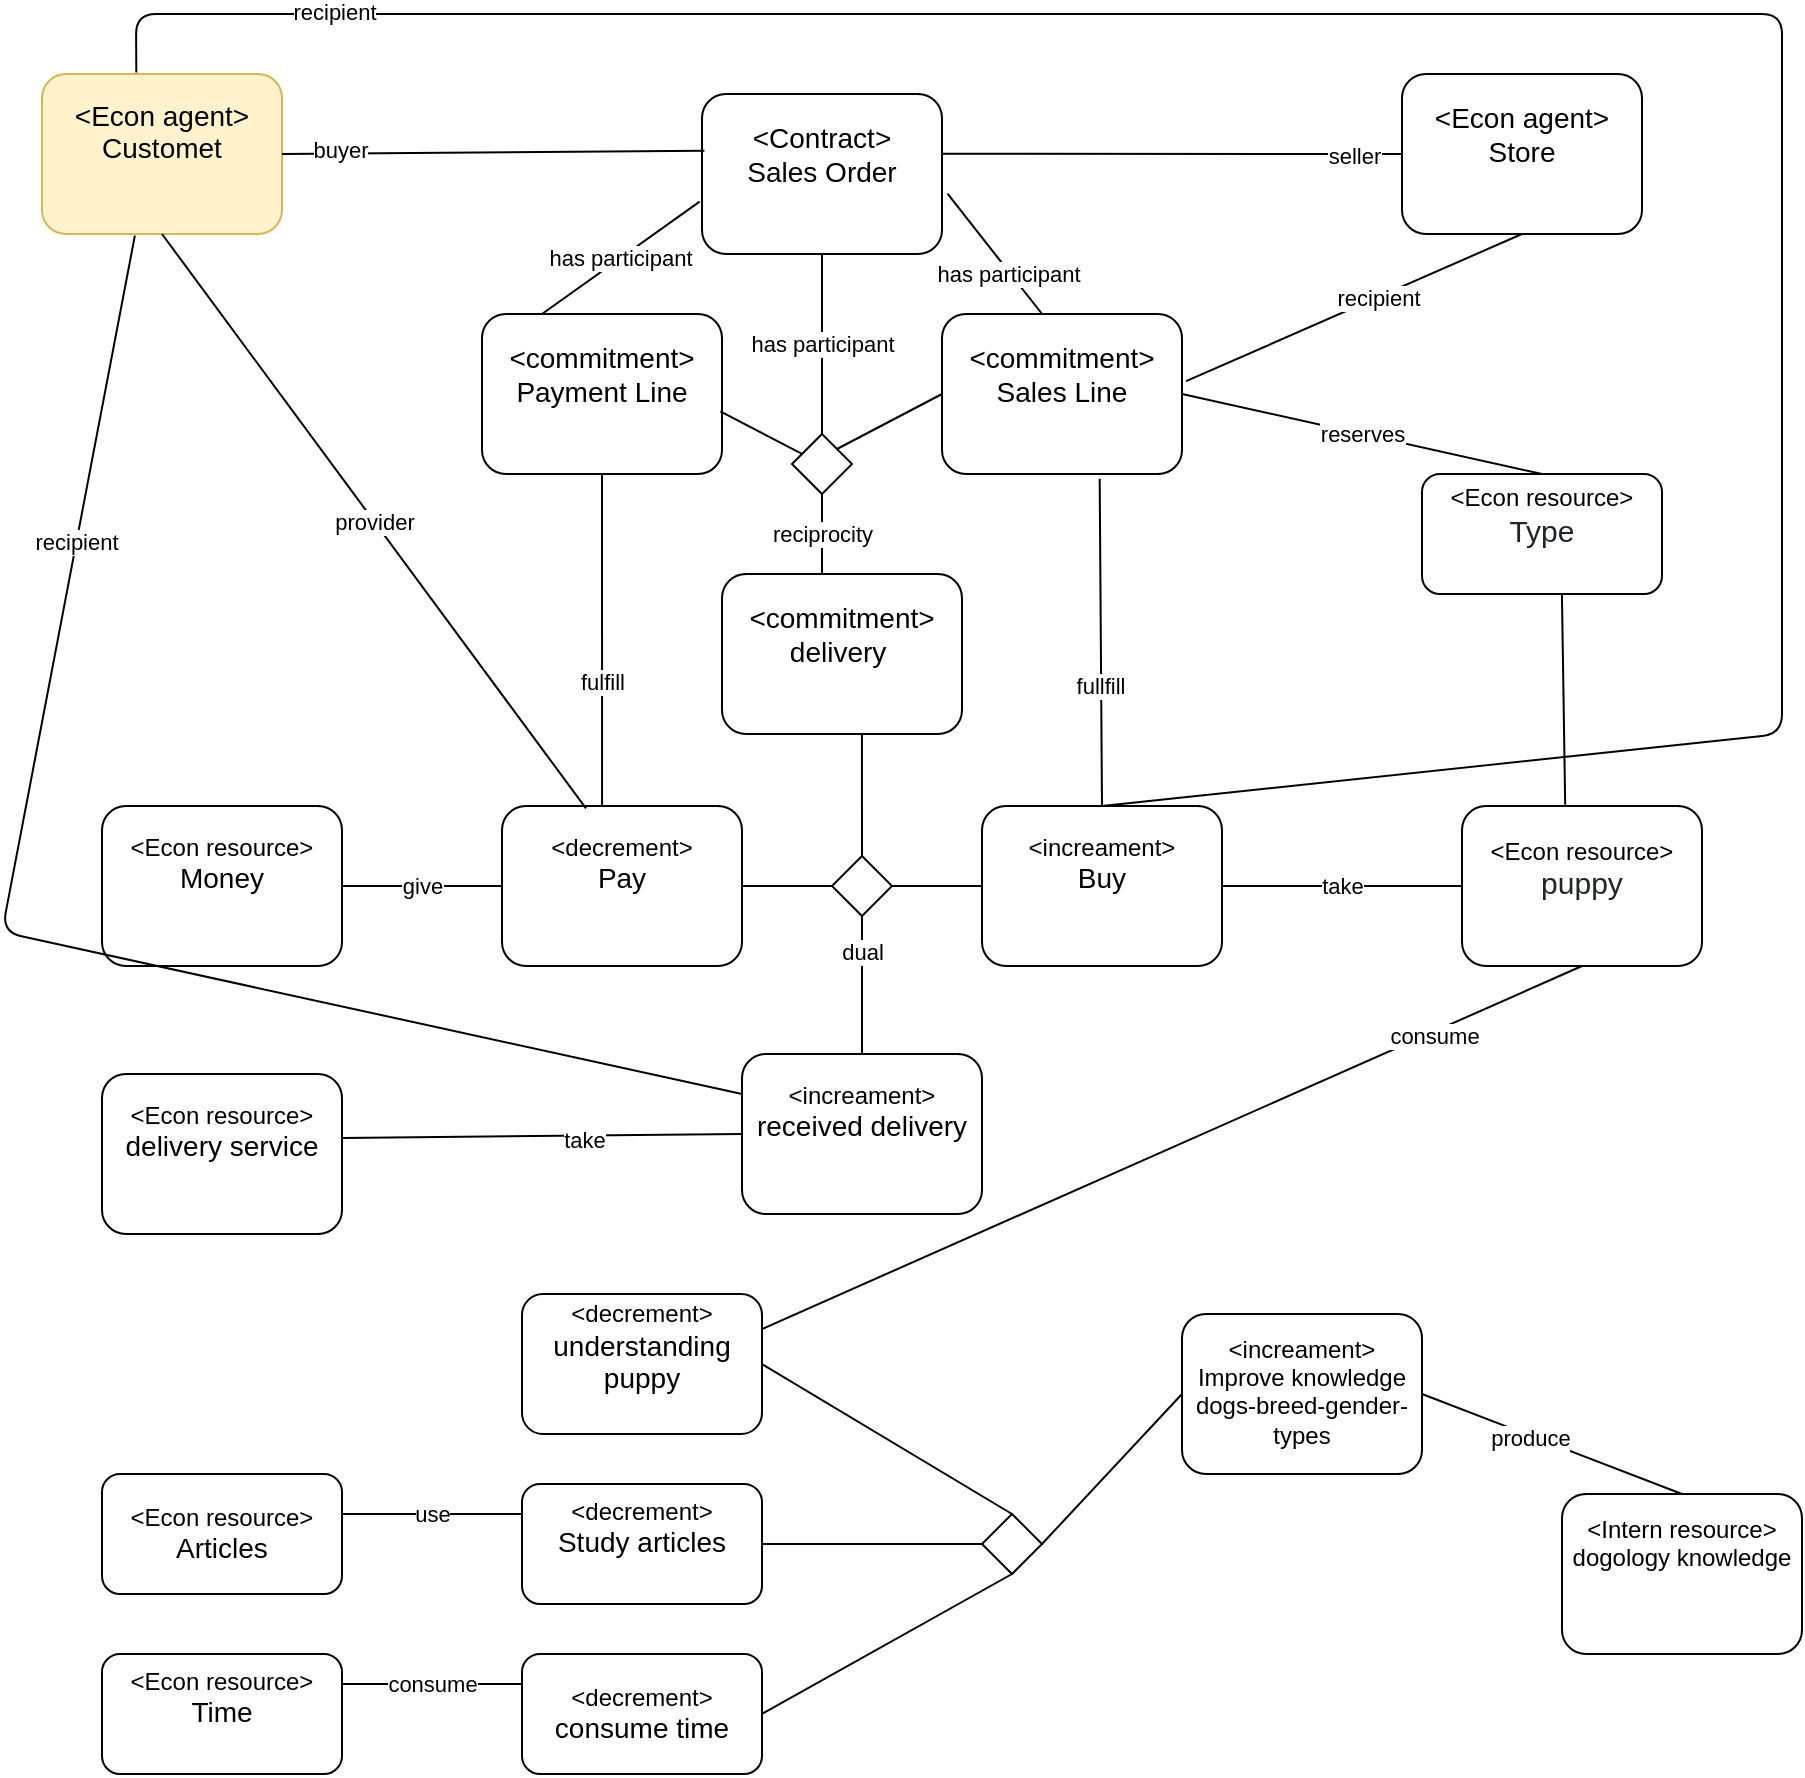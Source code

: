 <mxfile version="15.2.9" type="github">
  <diagram id="34iIuEVGvFFizo35k9v0" name="Page-1">
    <mxGraphModel dx="1038" dy="547" grid="1" gridSize="10" guides="1" tooltips="1" connect="1" arrows="1" fold="1" page="1" pageScale="1" pageWidth="1654" pageHeight="1169" math="0" shadow="0">
      <root>
        <mxCell id="0" />
        <mxCell id="1" parent="0" />
        <mxCell id="X8GdNIFLT9GUJD0U1RHW-47" value="&lt;span id=&quot;docs-internal-guid-dd25f4b5-7fff-749c-166e-d3c0481391ac&quot;&gt;&lt;p dir=&quot;ltr&quot; style=&quot;line-height: 1.2 ; margin-top: 0pt ; margin-bottom: 0pt&quot;&gt;&lt;span style=&quot;font-family: &amp;#34;calibri&amp;#34; , sans-serif ; background-color: transparent ; vertical-align: baseline&quot;&gt;&lt;font style=&quot;font-size: 14px&quot;&gt;&amp;lt;Econ agent&amp;gt;&lt;/font&gt;&lt;/span&gt;&lt;/p&gt;&lt;p dir=&quot;ltr&quot; style=&quot;line-height: 1.2 ; margin-top: 0pt ; margin-bottom: 0pt&quot;&gt;&lt;span style=&quot;font-family: &amp;#34;calibri&amp;#34; , sans-serif ; background-color: transparent ; vertical-align: baseline&quot;&gt;&lt;font style=&quot;font-size: 14px&quot;&gt;Customet&lt;/font&gt;&lt;/span&gt;&lt;/p&gt;&lt;div&gt;&lt;span style=&quot;font-size: 14pt ; font-family: &amp;#34;calibri&amp;#34; , sans-serif ; background-color: transparent ; font-weight: 700 ; vertical-align: baseline&quot;&gt;&lt;br&gt;&lt;/span&gt;&lt;/div&gt;&lt;/span&gt;" style="rounded=1;whiteSpace=wrap;html=1;fillColor=#fff2cc;strokeColor=#d6b656;" vertex="1" parent="1">
          <mxGeometry x="190" y="61" width="120" height="80" as="geometry" />
        </mxCell>
        <mxCell id="X8GdNIFLT9GUJD0U1RHW-48" value="&lt;span id=&quot;docs-internal-guid-93c33525-7fff-1fce-689c-20319601613f&quot;&gt;&lt;p dir=&quot;ltr&quot; style=&quot;line-height: 1.2 ; margin-top: 0pt ; margin-bottom: 0pt&quot;&gt;&lt;span style=&quot;font-family: &amp;#34;calibri&amp;#34; , sans-serif ; background-color: transparent ; vertical-align: baseline&quot;&gt;&lt;font style=&quot;font-size: 12px&quot;&gt;&amp;lt;Econ resource&amp;gt;&lt;/font&gt;&lt;/span&gt;&lt;/p&gt;&lt;p dir=&quot;ltr&quot; style=&quot;line-height: 1.2 ; margin-top: 0pt ; margin-bottom: 0pt&quot;&gt;&lt;span style=&quot;font-family: &amp;#34;calibri&amp;#34; , sans-serif ; background-color: transparent ; vertical-align: baseline&quot;&gt;&lt;font style=&quot;font-size: 14px&quot;&gt;Money&lt;/font&gt;&lt;/span&gt;&lt;/p&gt;&lt;div&gt;&lt;span style=&quot;font-size: 14pt ; font-family: &amp;#34;calibri&amp;#34; , sans-serif ; background-color: transparent ; font-weight: 700 ; vertical-align: baseline&quot;&gt;&lt;br&gt;&lt;/span&gt;&lt;/div&gt;&lt;/span&gt;" style="rounded=1;whiteSpace=wrap;html=1;" vertex="1" parent="1">
          <mxGeometry x="220" y="427" width="120" height="80" as="geometry" />
        </mxCell>
        <mxCell id="X8GdNIFLT9GUJD0U1RHW-49" value="&lt;p dir=&quot;ltr&quot; style=&quot;line-height: 1.2 ; margin-top: 0pt ; margin-bottom: 0pt&quot;&gt;&lt;span style=&quot;font-family: &amp;#34;calibri&amp;#34; , sans-serif ; background-color: transparent ; vertical-align: baseline&quot;&gt;&lt;font style=&quot;font-size: 14px&quot;&gt;&amp;lt;Econ agent&amp;gt;&lt;/font&gt;&lt;/span&gt;&lt;/p&gt;&lt;p dir=&quot;ltr&quot; style=&quot;line-height: 1.2 ; margin-top: 0pt ; margin-bottom: 0pt&quot;&gt;&lt;span style=&quot;font-family: &amp;#34;calibri&amp;#34; , sans-serif ; background-color: transparent ; vertical-align: baseline&quot;&gt;&lt;font style=&quot;font-size: 14px&quot;&gt;Store&lt;/font&gt;&lt;/span&gt;&lt;/p&gt;&lt;div&gt;&lt;span style=&quot;font-family: &amp;#34;calibri&amp;#34; , sans-serif ; background-color: transparent ; vertical-align: baseline&quot;&gt;&lt;font size=&quot;3&quot;&gt;&lt;br&gt;&lt;/font&gt;&lt;/span&gt;&lt;/div&gt;" style="rounded=1;whiteSpace=wrap;html=1;" vertex="1" parent="1">
          <mxGeometry x="870" y="61" width="120" height="80" as="geometry" />
        </mxCell>
        <mxCell id="X8GdNIFLT9GUJD0U1RHW-50" value="&lt;p dir=&quot;ltr&quot; style=&quot;line-height: 1.2 ; margin-top: 0pt ; margin-bottom: 0pt&quot;&gt;&lt;span style=&quot;font-family: &amp;#34;calibri&amp;#34; , sans-serif ; background-color: transparent ; vertical-align: baseline&quot;&gt;&amp;lt;Econ resource&amp;gt;&lt;/span&gt;&lt;/p&gt;&lt;p dir=&quot;ltr&quot; style=&quot;line-height: 1.2 ; margin-top: 0pt ; margin-bottom: 0pt&quot;&gt;&lt;span style=&quot;color: rgb(33 , 37 , 41) ; font-family: , &amp;#34;blinkmacsystemfont&amp;#34; , &amp;#34;segoe ui&amp;#34; , &amp;#34;roboto&amp;#34; , &amp;#34;helvetica neue&amp;#34; , &amp;#34;arial&amp;#34; , &amp;#34;noto sans&amp;#34; , &amp;#34;liberation sans&amp;#34; , sans-serif , &amp;#34;apple color emoji&amp;#34; , &amp;#34;segoe ui emoji&amp;#34; , &amp;#34;segoe ui symbol&amp;#34; , &amp;#34;noto color emoji&amp;#34; ; font-size: 15px ; text-align: left ; background-color: rgb(255 , 255 , 255)&quot;&gt;puppy&lt;/span&gt;&lt;br&gt;&lt;/p&gt;&lt;div&gt;&lt;span style=&quot;font-family: &amp;#34;calibri&amp;#34; , sans-serif ; background-color: transparent ; vertical-align: baseline&quot;&gt;&lt;font style=&quot;font-size: 14px&quot;&gt;&lt;br&gt;&lt;/font&gt;&lt;/span&gt;&lt;/div&gt;" style="rounded=1;whiteSpace=wrap;html=1;" vertex="1" parent="1">
          <mxGeometry x="900" y="427" width="120" height="80" as="geometry" />
        </mxCell>
        <mxCell id="X8GdNIFLT9GUJD0U1RHW-51" value="&lt;span id=&quot;docs-internal-guid-93c33525-7fff-1fce-689c-20319601613f&quot;&gt;&lt;p dir=&quot;ltr&quot; style=&quot;line-height: 1.2 ; margin-top: 0pt ; margin-bottom: 0pt&quot;&gt;&lt;span style=&quot;font-family: &amp;#34;calibri&amp;#34; , sans-serif ; background-color: transparent ; vertical-align: baseline&quot;&gt;&lt;font style=&quot;font-size: 12px&quot;&gt;&amp;lt;increament&amp;gt;&lt;/font&gt;&lt;/span&gt;&lt;/p&gt;&lt;p dir=&quot;ltr&quot; style=&quot;line-height: 1.2 ; margin-top: 0pt ; margin-bottom: 0pt&quot;&gt;&lt;span style=&quot;font-family: &amp;#34;calibri&amp;#34; , sans-serif ; background-color: transparent ; vertical-align: baseline&quot;&gt;&lt;font style=&quot;font-size: 14px&quot;&gt;Buy&lt;/font&gt;&lt;/span&gt;&lt;/p&gt;&lt;div&gt;&lt;span style=&quot;font-size: 14pt ; font-family: &amp;#34;calibri&amp;#34; , sans-serif ; background-color: transparent ; font-weight: 700 ; vertical-align: baseline&quot;&gt;&lt;br&gt;&lt;/span&gt;&lt;/div&gt;&lt;/span&gt;" style="rounded=1;whiteSpace=wrap;html=1;" vertex="1" parent="1">
          <mxGeometry x="660" y="427" width="120" height="80" as="geometry" />
        </mxCell>
        <mxCell id="X8GdNIFLT9GUJD0U1RHW-52" value="&lt;span id=&quot;docs-internal-guid-93c33525-7fff-1fce-689c-20319601613f&quot;&gt;&lt;p dir=&quot;ltr&quot; style=&quot;line-height: 1.2 ; margin-top: 0pt ; margin-bottom: 0pt&quot;&gt;&lt;span style=&quot;font-family: &amp;#34;calibri&amp;#34; , sans-serif ; background-color: transparent ; vertical-align: baseline&quot;&gt;&lt;font style=&quot;font-size: 12px&quot;&gt;&amp;lt;&lt;/font&gt;&lt;/span&gt;&lt;span&gt;&lt;font face=&quot;calibri, sans-serif&quot;&gt;decrement&amp;gt;&lt;/font&gt;&lt;/span&gt;&lt;/p&gt;&lt;p dir=&quot;ltr&quot; style=&quot;line-height: 1.2 ; margin-top: 0pt ; margin-bottom: 0pt&quot;&gt;&lt;span style=&quot;font-family: &amp;#34;calibri&amp;#34; , sans-serif ; background-color: transparent ; vertical-align: baseline&quot;&gt;&lt;font style=&quot;font-size: 14px&quot;&gt;Pay&lt;/font&gt;&lt;/span&gt;&lt;/p&gt;&lt;div&gt;&lt;span style=&quot;font-size: 14pt ; font-family: &amp;#34;calibri&amp;#34; , sans-serif ; background-color: transparent ; font-weight: 700 ; vertical-align: baseline&quot;&gt;&lt;br&gt;&lt;/span&gt;&lt;/div&gt;&lt;/span&gt;" style="rounded=1;whiteSpace=wrap;html=1;" vertex="1" parent="1">
          <mxGeometry x="420" y="427" width="120" height="80" as="geometry" />
        </mxCell>
        <mxCell id="X8GdNIFLT9GUJD0U1RHW-61" value="take" style="endArrow=none;html=1;entryX=0;entryY=0.5;entryDx=0;entryDy=0;exitX=1;exitY=0.5;exitDx=0;exitDy=0;" edge="1" source="X8GdNIFLT9GUJD0U1RHW-51" target="X8GdNIFLT9GUJD0U1RHW-50" parent="1">
          <mxGeometry width="50" height="50" relative="1" as="geometry">
            <mxPoint x="730" y="607" as="sourcePoint" />
            <mxPoint x="780" y="557" as="targetPoint" />
          </mxGeometry>
        </mxCell>
        <mxCell id="X8GdNIFLT9GUJD0U1RHW-62" value="give" style="endArrow=none;html=1;entryX=0;entryY=0.5;entryDx=0;entryDy=0;exitX=1;exitY=0.5;exitDx=0;exitDy=0;" edge="1" source="X8GdNIFLT9GUJD0U1RHW-48" target="X8GdNIFLT9GUJD0U1RHW-52" parent="1">
          <mxGeometry width="50" height="50" relative="1" as="geometry">
            <mxPoint x="370" y="507" as="sourcePoint" />
            <mxPoint x="420" y="457" as="targetPoint" />
          </mxGeometry>
        </mxCell>
        <mxCell id="X8GdNIFLT9GUJD0U1RHW-63" value="&lt;p dir=&quot;ltr&quot; style=&quot;line-height: 1.2 ; margin-top: 0pt ; margin-bottom: 0pt&quot;&gt;&lt;span style=&quot;font-family: &amp;#34;calibri&amp;#34; , sans-serif ; background-color: transparent ; vertical-align: baseline&quot;&gt;&lt;font style=&quot;font-size: 14px&quot;&gt;&amp;lt;Contract&amp;gt;&lt;/font&gt;&lt;/span&gt;&lt;/p&gt;&lt;p dir=&quot;ltr&quot; style=&quot;line-height: 1.2 ; margin-top: 0pt ; margin-bottom: 0pt&quot;&gt;&lt;span style=&quot;font-family: &amp;#34;calibri&amp;#34; , sans-serif ; background-color: transparent ; vertical-align: baseline&quot;&gt;&lt;font style=&quot;font-size: 14px&quot;&gt;Sales Order&lt;/font&gt;&lt;/span&gt;&lt;/p&gt;&lt;div&gt;&lt;span style=&quot;font-family: &amp;#34;calibri&amp;#34; , sans-serif ; background-color: transparent ; vertical-align: baseline&quot;&gt;&lt;font size=&quot;3&quot;&gt;&lt;br&gt;&lt;/font&gt;&lt;/span&gt;&lt;/div&gt;" style="rounded=1;whiteSpace=wrap;html=1;" vertex="1" parent="1">
          <mxGeometry x="520" y="71" width="120" height="80" as="geometry" />
        </mxCell>
        <mxCell id="X8GdNIFLT9GUJD0U1RHW-64" value="" style="endArrow=none;html=1;entryX=0.01;entryY=0.355;entryDx=0;entryDy=0;entryPerimeter=0;exitX=1;exitY=0.5;exitDx=0;exitDy=0;" edge="1" parent="1" source="X8GdNIFLT9GUJD0U1RHW-47" target="X8GdNIFLT9GUJD0U1RHW-63">
          <mxGeometry width="50" height="50" relative="1" as="geometry">
            <mxPoint x="320" y="99" as="sourcePoint" />
            <mxPoint x="500" y="98" as="targetPoint" />
          </mxGeometry>
        </mxCell>
        <mxCell id="X8GdNIFLT9GUJD0U1RHW-66" value="buyer" style="edgeLabel;html=1;align=center;verticalAlign=middle;resizable=0;points=[];" vertex="1" connectable="0" parent="X8GdNIFLT9GUJD0U1RHW-64">
          <mxGeometry x="-0.73" y="2" relative="1" as="geometry">
            <mxPoint as="offset" />
          </mxGeometry>
        </mxCell>
        <mxCell id="X8GdNIFLT9GUJD0U1RHW-65" value="" style="endArrow=none;html=1;exitX=0.997;exitY=0.373;exitDx=0;exitDy=0;exitPerimeter=0;entryX=0;entryY=0.5;entryDx=0;entryDy=0;" edge="1" parent="1" source="X8GdNIFLT9GUJD0U1RHW-63" target="X8GdNIFLT9GUJD0U1RHW-49">
          <mxGeometry width="50" height="50" relative="1" as="geometry">
            <mxPoint x="690" y="141" as="sourcePoint" />
            <mxPoint x="860" y="101" as="targetPoint" />
          </mxGeometry>
        </mxCell>
        <mxCell id="X8GdNIFLT9GUJD0U1RHW-67" value="seller" style="edgeLabel;html=1;align=center;verticalAlign=middle;resizable=0;points=[];" vertex="1" connectable="0" parent="X8GdNIFLT9GUJD0U1RHW-65">
          <mxGeometry x="0.792" y="-1" relative="1" as="geometry">
            <mxPoint as="offset" />
          </mxGeometry>
        </mxCell>
        <mxCell id="X8GdNIFLT9GUJD0U1RHW-68" value="&lt;p dir=&quot;ltr&quot; style=&quot;line-height: 1.2 ; margin-top: 0pt ; margin-bottom: 0pt&quot;&gt;&lt;span style=&quot;font-family: &amp;#34;calibri&amp;#34; , sans-serif ; background-color: transparent ; vertical-align: baseline&quot;&gt;&lt;font style=&quot;font-size: 14px&quot;&gt;&amp;lt;commitment&amp;gt;&lt;/font&gt;&lt;/span&gt;&lt;/p&gt;&lt;p dir=&quot;ltr&quot; style=&quot;line-height: 1.2 ; margin-top: 0pt ; margin-bottom: 0pt&quot;&gt;&lt;span style=&quot;font-family: &amp;#34;calibri&amp;#34; , sans-serif ; background-color: transparent ; vertical-align: baseline&quot;&gt;&lt;font style=&quot;font-size: 14px&quot;&gt;Sales Line&lt;/font&gt;&lt;/span&gt;&lt;/p&gt;&lt;div&gt;&lt;span style=&quot;font-family: &amp;#34;calibri&amp;#34; , sans-serif ; background-color: transparent ; vertical-align: baseline&quot;&gt;&lt;font size=&quot;3&quot;&gt;&lt;br&gt;&lt;/font&gt;&lt;/span&gt;&lt;/div&gt;" style="rounded=1;whiteSpace=wrap;html=1;" vertex="1" parent="1">
          <mxGeometry x="640" y="181" width="120" height="80" as="geometry" />
        </mxCell>
        <mxCell id="X8GdNIFLT9GUJD0U1RHW-69" value="&lt;p dir=&quot;ltr&quot; style=&quot;line-height: 1.2 ; margin-top: 0pt ; margin-bottom: 0pt&quot;&gt;&lt;span style=&quot;font-family: &amp;#34;calibri&amp;#34; , sans-serif ; background-color: transparent ; vertical-align: baseline&quot;&gt;&lt;font style=&quot;font-size: 14px&quot;&gt;&amp;lt;commitment&amp;gt;&lt;/font&gt;&lt;/span&gt;&lt;/p&gt;&lt;p dir=&quot;ltr&quot; style=&quot;line-height: 1.2 ; margin-top: 0pt ; margin-bottom: 0pt&quot;&gt;&lt;span style=&quot;font-family: &amp;#34;calibri&amp;#34; , sans-serif ; background-color: transparent ; vertical-align: baseline&quot;&gt;&lt;font style=&quot;font-size: 14px&quot;&gt;Payment Line&lt;/font&gt;&lt;/span&gt;&lt;/p&gt;&lt;div&gt;&lt;span style=&quot;font-family: &amp;#34;calibri&amp;#34; , sans-serif ; background-color: transparent ; vertical-align: baseline&quot;&gt;&lt;font size=&quot;3&quot;&gt;&lt;br&gt;&lt;/font&gt;&lt;/span&gt;&lt;/div&gt;" style="rounded=1;whiteSpace=wrap;html=1;" vertex="1" parent="1">
          <mxGeometry x="410" y="181" width="120" height="80" as="geometry" />
        </mxCell>
        <mxCell id="X8GdNIFLT9GUJD0U1RHW-70" value="has participant" style="endArrow=none;html=1;entryX=-0.01;entryY=0.673;entryDx=0;entryDy=0;entryPerimeter=0;exitX=0.25;exitY=0;exitDx=0;exitDy=0;" edge="1" parent="1" source="X8GdNIFLT9GUJD0U1RHW-69" target="X8GdNIFLT9GUJD0U1RHW-63">
          <mxGeometry width="50" height="50" relative="1" as="geometry">
            <mxPoint x="510" y="171" as="sourcePoint" />
            <mxPoint x="560" y="121" as="targetPoint" />
          </mxGeometry>
        </mxCell>
        <mxCell id="X8GdNIFLT9GUJD0U1RHW-71" value="has participant" style="endArrow=none;html=1;entryX=1.023;entryY=0.623;entryDx=0;entryDy=0;entryPerimeter=0;exitX=0.417;exitY=0;exitDx=0;exitDy=0;exitPerimeter=0;" edge="1" parent="1" source="X8GdNIFLT9GUJD0U1RHW-68" target="X8GdNIFLT9GUJD0U1RHW-63">
          <mxGeometry x="-0.319" y="1" width="50" height="50" relative="1" as="geometry">
            <mxPoint x="700" y="181" as="sourcePoint" />
            <mxPoint x="750" y="131" as="targetPoint" />
            <mxPoint as="offset" />
          </mxGeometry>
        </mxCell>
        <mxCell id="X8GdNIFLT9GUJD0U1RHW-73" value="" style="rhombus;whiteSpace=wrap;html=1;" vertex="1" parent="1">
          <mxGeometry x="565" y="241" width="30" height="30" as="geometry" />
        </mxCell>
        <mxCell id="X8GdNIFLT9GUJD0U1RHW-74" value="" style="endArrow=none;html=1;entryX=0.993;entryY=0.608;entryDx=0;entryDy=0;entryPerimeter=0;exitX=0.167;exitY=0.333;exitDx=0;exitDy=0;exitPerimeter=0;" edge="1" parent="1" source="X8GdNIFLT9GUJD0U1RHW-73" target="X8GdNIFLT9GUJD0U1RHW-69">
          <mxGeometry width="50" height="50" relative="1" as="geometry">
            <mxPoint x="560" y="251" as="sourcePoint" />
            <mxPoint x="570" y="231" as="targetPoint" />
          </mxGeometry>
        </mxCell>
        <mxCell id="X8GdNIFLT9GUJD0U1RHW-75" value="" style="endArrow=none;html=1;entryX=0;entryY=0.5;entryDx=0;entryDy=0;exitX=1;exitY=0;exitDx=0;exitDy=0;" edge="1" parent="1" source="X8GdNIFLT9GUJD0U1RHW-73" target="X8GdNIFLT9GUJD0U1RHW-68">
          <mxGeometry width="50" height="50" relative="1" as="geometry">
            <mxPoint x="610" y="261" as="sourcePoint" />
            <mxPoint x="660" y="211" as="targetPoint" />
          </mxGeometry>
        </mxCell>
        <mxCell id="X8GdNIFLT9GUJD0U1RHW-76" value="reciprocity" style="endArrow=none;html=1;entryX=0.5;entryY=1;entryDx=0;entryDy=0;" edge="1" parent="1" target="X8GdNIFLT9GUJD0U1RHW-73">
          <mxGeometry width="50" height="50" relative="1" as="geometry">
            <mxPoint x="580" y="311" as="sourcePoint" />
            <mxPoint x="610" y="291" as="targetPoint" />
          </mxGeometry>
        </mxCell>
        <mxCell id="X8GdNIFLT9GUJD0U1RHW-77" value="&lt;p dir=&quot;ltr&quot; style=&quot;line-height: 1.2 ; margin-top: 0pt ; margin-bottom: 0pt&quot;&gt;&lt;span style=&quot;font-family: &amp;#34;calibri&amp;#34; , sans-serif ; background-color: transparent ; vertical-align: baseline&quot;&gt;&lt;font style=&quot;font-size: 14px&quot;&gt;&amp;lt;commitment&amp;gt;&lt;/font&gt;&lt;/span&gt;&lt;/p&gt;&lt;p dir=&quot;ltr&quot; style=&quot;line-height: 1.2 ; margin-top: 0pt ; margin-bottom: 0pt&quot;&gt;&lt;span style=&quot;font-family: &amp;#34;calibri&amp;#34; , sans-serif ; background-color: transparent ; vertical-align: baseline&quot;&gt;&lt;font style=&quot;font-size: 14px&quot;&gt;delivery&amp;nbsp;&lt;/font&gt;&lt;/span&gt;&lt;/p&gt;&lt;div&gt;&lt;span style=&quot;font-family: &amp;#34;calibri&amp;#34; , sans-serif ; background-color: transparent ; vertical-align: baseline&quot;&gt;&lt;font size=&quot;3&quot;&gt;&lt;br&gt;&lt;/font&gt;&lt;/span&gt;&lt;/div&gt;" style="rounded=1;whiteSpace=wrap;html=1;" vertex="1" parent="1">
          <mxGeometry x="530" y="311" width="120" height="80" as="geometry" />
        </mxCell>
        <mxCell id="X8GdNIFLT9GUJD0U1RHW-78" value="" style="endArrow=none;html=1;entryX=0.5;entryY=1;entryDx=0;entryDy=0;exitX=0.417;exitY=0.002;exitDx=0;exitDy=0;exitPerimeter=0;" edge="1" parent="1" source="X8GdNIFLT9GUJD0U1RHW-52" target="X8GdNIFLT9GUJD0U1RHW-69">
          <mxGeometry width="50" height="50" relative="1" as="geometry">
            <mxPoint x="440" y="381" as="sourcePoint" />
            <mxPoint x="490" y="331" as="targetPoint" />
          </mxGeometry>
        </mxCell>
        <mxCell id="X8GdNIFLT9GUJD0U1RHW-79" value="fulfill" style="edgeLabel;html=1;align=center;verticalAlign=middle;resizable=0;points=[];" vertex="1" connectable="0" parent="X8GdNIFLT9GUJD0U1RHW-78">
          <mxGeometry x="-0.247" relative="1" as="geometry">
            <mxPoint as="offset" />
          </mxGeometry>
        </mxCell>
        <mxCell id="X8GdNIFLT9GUJD0U1RHW-80" value="" style="endArrow=none;html=1;exitX=0.5;exitY=0;exitDx=0;exitDy=0;entryX=0.657;entryY=1.03;entryDx=0;entryDy=0;entryPerimeter=0;" edge="1" parent="1" source="X8GdNIFLT9GUJD0U1RHW-51" target="X8GdNIFLT9GUJD0U1RHW-68">
          <mxGeometry width="50" height="50" relative="1" as="geometry">
            <mxPoint x="717" y="421" as="sourcePoint" />
            <mxPoint x="717" y="271" as="targetPoint" />
          </mxGeometry>
        </mxCell>
        <mxCell id="X8GdNIFLT9GUJD0U1RHW-81" value="fullfill" style="edgeLabel;html=1;align=center;verticalAlign=middle;resizable=0;points=[];" vertex="1" connectable="0" parent="X8GdNIFLT9GUJD0U1RHW-80">
          <mxGeometry x="-0.26" y="1" relative="1" as="geometry">
            <mxPoint as="offset" />
          </mxGeometry>
        </mxCell>
        <mxCell id="X8GdNIFLT9GUJD0U1RHW-82" value="reserves" style="endArrow=none;html=1;entryX=1;entryY=0.5;entryDx=0;entryDy=0;exitX=0.5;exitY=0;exitDx=0;exitDy=0;" edge="1" parent="1" source="X8GdNIFLT9GUJD0U1RHW-83" target="X8GdNIFLT9GUJD0U1RHW-68">
          <mxGeometry width="50" height="50" relative="1" as="geometry">
            <mxPoint x="880" y="291" as="sourcePoint" />
            <mxPoint x="810" y="231" as="targetPoint" />
          </mxGeometry>
        </mxCell>
        <mxCell id="X8GdNIFLT9GUJD0U1RHW-83" value="&lt;p dir=&quot;ltr&quot; style=&quot;line-height: 1.2 ; margin-top: 0pt ; margin-bottom: 0pt&quot;&gt;&lt;span style=&quot;font-family: &amp;#34;calibri&amp;#34; , sans-serif ; background-color: transparent ; vertical-align: baseline&quot;&gt;&amp;lt;Econ resource&amp;gt;&lt;/span&gt;&lt;/p&gt;&lt;p dir=&quot;ltr&quot; style=&quot;line-height: 1.2 ; margin-top: 0pt ; margin-bottom: 0pt&quot;&gt;&lt;span style=&quot;color: rgb(33 , 37 , 41) ; font-size: 15px ; text-align: left ; background-color: rgb(255 , 255 , 255)&quot;&gt;Type&lt;/span&gt;&lt;br&gt;&lt;/p&gt;&lt;div&gt;&lt;span style=&quot;color: rgb(33 , 37 , 41) ; font-size: 15px ; text-align: left ; background-color: rgb(255 , 255 , 255)&quot;&gt;&lt;br&gt;&lt;/span&gt;&lt;/div&gt;" style="rounded=1;whiteSpace=wrap;html=1;" vertex="1" parent="1">
          <mxGeometry x="880" y="261" width="120" height="60" as="geometry" />
        </mxCell>
        <mxCell id="X8GdNIFLT9GUJD0U1RHW-84" value="" style="endArrow=none;html=1;entryX=0.583;entryY=1;entryDx=0;entryDy=0;entryPerimeter=0;exitX=0.43;exitY=-0.008;exitDx=0;exitDy=0;exitPerimeter=0;" edge="1" parent="1" source="X8GdNIFLT9GUJD0U1RHW-50" target="X8GdNIFLT9GUJD0U1RHW-83">
          <mxGeometry width="50" height="50" relative="1" as="geometry">
            <mxPoint x="950" y="411" as="sourcePoint" />
            <mxPoint x="1000" y="361" as="targetPoint" />
          </mxGeometry>
        </mxCell>
        <mxCell id="X8GdNIFLT9GUJD0U1RHW-86" value="has participant" style="endArrow=none;html=1;exitX=0.5;exitY=0;exitDx=0;exitDy=0;entryX=0.5;entryY=1;entryDx=0;entryDy=0;" edge="1" parent="1" source="X8GdNIFLT9GUJD0U1RHW-73" target="X8GdNIFLT9GUJD0U1RHW-63">
          <mxGeometry width="50" height="50" relative="1" as="geometry">
            <mxPoint x="560" y="221" as="sourcePoint" />
            <mxPoint x="580" y="161" as="targetPoint" />
          </mxGeometry>
        </mxCell>
        <mxCell id="X8GdNIFLT9GUJD0U1RHW-87" value="&lt;span id=&quot;docs-internal-guid-93c33525-7fff-1fce-689c-20319601613f&quot;&gt;&lt;p dir=&quot;ltr&quot; style=&quot;line-height: 1.2 ; margin-top: 0pt ; margin-bottom: 0pt&quot;&gt;&lt;span style=&quot;font-family: &amp;#34;calibri&amp;#34; , sans-serif ; background-color: transparent ; vertical-align: baseline&quot;&gt;&lt;font style=&quot;font-size: 12px&quot;&gt;&amp;lt;increament&amp;gt;&lt;/font&gt;&lt;/span&gt;&lt;/p&gt;&lt;p dir=&quot;ltr&quot; style=&quot;line-height: 1.2 ; margin-top: 0pt ; margin-bottom: 0pt&quot;&gt;&lt;span style=&quot;font-family: &amp;#34;calibri&amp;#34; , sans-serif ; background-color: transparent ; vertical-align: baseline&quot;&gt;&lt;font style=&quot;font-size: 14px&quot;&gt;received delivery&lt;/font&gt;&lt;/span&gt;&lt;/p&gt;&lt;div&gt;&lt;span style=&quot;font-size: 14pt ; font-family: &amp;#34;calibri&amp;#34; , sans-serif ; background-color: transparent ; font-weight: 700 ; vertical-align: baseline&quot;&gt;&lt;br&gt;&lt;/span&gt;&lt;/div&gt;&lt;/span&gt;" style="rounded=1;whiteSpace=wrap;html=1;" vertex="1" parent="1">
          <mxGeometry x="540" y="551" width="120" height="80" as="geometry" />
        </mxCell>
        <mxCell id="X8GdNIFLT9GUJD0U1RHW-88" value="" style="rhombus;whiteSpace=wrap;html=1;" vertex="1" parent="1">
          <mxGeometry x="585" y="452" width="30" height="30" as="geometry" />
        </mxCell>
        <mxCell id="X8GdNIFLT9GUJD0U1RHW-89" value="" style="endArrow=none;html=1;entryX=0.583;entryY=1;entryDx=0;entryDy=0;entryPerimeter=0;exitX=0.5;exitY=0;exitDx=0;exitDy=0;" edge="1" parent="1" source="X8GdNIFLT9GUJD0U1RHW-88" target="X8GdNIFLT9GUJD0U1RHW-77">
          <mxGeometry width="50" height="50" relative="1" as="geometry">
            <mxPoint x="600" y="441" as="sourcePoint" />
            <mxPoint x="600" y="401" as="targetPoint" />
          </mxGeometry>
        </mxCell>
        <mxCell id="X8GdNIFLT9GUJD0U1RHW-90" value="" style="endArrow=none;html=1;entryX=0;entryY=0.5;entryDx=0;entryDy=0;exitX=1;exitY=0.5;exitDx=0;exitDy=0;" edge="1" parent="1" source="X8GdNIFLT9GUJD0U1RHW-52" target="X8GdNIFLT9GUJD0U1RHW-88">
          <mxGeometry width="50" height="50" relative="1" as="geometry">
            <mxPoint x="550" y="511" as="sourcePoint" />
            <mxPoint x="600" y="461" as="targetPoint" />
          </mxGeometry>
        </mxCell>
        <mxCell id="X8GdNIFLT9GUJD0U1RHW-91" value="" style="endArrow=none;html=1;exitX=1;exitY=0.5;exitDx=0;exitDy=0;entryX=0;entryY=0.5;entryDx=0;entryDy=0;" edge="1" parent="1" source="X8GdNIFLT9GUJD0U1RHW-88" target="X8GdNIFLT9GUJD0U1RHW-51">
          <mxGeometry width="50" height="50" relative="1" as="geometry">
            <mxPoint x="610" y="501" as="sourcePoint" />
            <mxPoint x="650" y="467" as="targetPoint" />
          </mxGeometry>
        </mxCell>
        <mxCell id="X8GdNIFLT9GUJD0U1RHW-93" value="" style="endArrow=none;html=1;entryX=0.5;entryY=1;entryDx=0;entryDy=0;exitX=0.5;exitY=0;exitDx=0;exitDy=0;" edge="1" parent="1" source="X8GdNIFLT9GUJD0U1RHW-87" target="X8GdNIFLT9GUJD0U1RHW-88">
          <mxGeometry width="50" height="50" relative="1" as="geometry">
            <mxPoint x="570" y="571" as="sourcePoint" />
            <mxPoint x="620" y="521" as="targetPoint" />
          </mxGeometry>
        </mxCell>
        <mxCell id="X8GdNIFLT9GUJD0U1RHW-94" value="dual" style="edgeLabel;html=1;align=center;verticalAlign=middle;resizable=0;points=[];" vertex="1" connectable="0" parent="X8GdNIFLT9GUJD0U1RHW-93">
          <mxGeometry x="0.478" relative="1" as="geometry">
            <mxPoint as="offset" />
          </mxGeometry>
        </mxCell>
        <mxCell id="X8GdNIFLT9GUJD0U1RHW-95" value="&lt;span id=&quot;docs-internal-guid-93c33525-7fff-1fce-689c-20319601613f&quot;&gt;&lt;p dir=&quot;ltr&quot; style=&quot;line-height: 1.2 ; margin-top: 0pt ; margin-bottom: 0pt&quot;&gt;&lt;span style=&quot;font-family: &amp;#34;calibri&amp;#34; , sans-serif ; background-color: transparent ; vertical-align: baseline&quot;&gt;&lt;font style=&quot;font-size: 12px&quot;&gt;&amp;lt;Econ resource&amp;gt;&lt;/font&gt;&lt;/span&gt;&lt;/p&gt;&lt;p dir=&quot;ltr&quot; style=&quot;line-height: 1.2 ; margin-top: 0pt ; margin-bottom: 0pt&quot;&gt;&lt;span style=&quot;font-family: &amp;#34;calibri&amp;#34; , sans-serif ; background-color: transparent ; vertical-align: baseline&quot;&gt;&lt;font style=&quot;font-size: 14px&quot;&gt;delivery service&lt;/font&gt;&lt;/span&gt;&lt;/p&gt;&lt;div&gt;&lt;span style=&quot;font-size: 14pt ; font-family: &amp;#34;calibri&amp;#34; , sans-serif ; background-color: transparent ; font-weight: 700 ; vertical-align: baseline&quot;&gt;&lt;br&gt;&lt;/span&gt;&lt;/div&gt;&lt;/span&gt;" style="rounded=1;whiteSpace=wrap;html=1;" vertex="1" parent="1">
          <mxGeometry x="220" y="561" width="120" height="80" as="geometry" />
        </mxCell>
        <mxCell id="X8GdNIFLT9GUJD0U1RHW-96" value="" style="endArrow=none;html=1;entryX=0;entryY=0.5;entryDx=0;entryDy=0;exitX=1.003;exitY=0.4;exitDx=0;exitDy=0;exitPerimeter=0;" edge="1" parent="1" source="X8GdNIFLT9GUJD0U1RHW-95" target="X8GdNIFLT9GUJD0U1RHW-87">
          <mxGeometry width="50" height="50" relative="1" as="geometry">
            <mxPoint x="350" y="591" as="sourcePoint" />
            <mxPoint x="410" y="601" as="targetPoint" />
          </mxGeometry>
        </mxCell>
        <mxCell id="X8GdNIFLT9GUJD0U1RHW-97" value="take" style="edgeLabel;html=1;align=center;verticalAlign=middle;resizable=0;points=[];" vertex="1" connectable="0" parent="X8GdNIFLT9GUJD0U1RHW-96">
          <mxGeometry x="0.206" y="-2" relative="1" as="geometry">
            <mxPoint as="offset" />
          </mxGeometry>
        </mxCell>
        <mxCell id="X8GdNIFLT9GUJD0U1RHW-98" value="&lt;p dir=&quot;ltr&quot; style=&quot;line-height: 1.2 ; margin-top: 0pt ; margin-bottom: 0pt&quot;&gt;&lt;span style=&quot;font-family: &amp;#34;calibri&amp;#34; , sans-serif ; background-color: transparent ; vertical-align: baseline&quot;&gt;&amp;lt;Intern resource&amp;gt;&lt;/span&gt;&lt;/p&gt;&lt;p dir=&quot;ltr&quot; style=&quot;line-height: 1.2 ; margin-top: 0pt ; margin-bottom: 0pt&quot;&gt;&lt;span style=&quot;font-family: &amp;#34;calibri&amp;#34; , sans-serif ; background-color: transparent ; vertical-align: baseline&quot;&gt;dogology knowledge&lt;/span&gt;&lt;/p&gt;&lt;div style=&quot;text-align: left&quot;&gt;&lt;br&gt;&lt;/div&gt;&lt;div&gt;&lt;span style=&quot;font-family: &amp;#34;calibri&amp;#34; , sans-serif ; background-color: transparent ; vertical-align: baseline&quot;&gt;&lt;font style=&quot;font-size: 14px&quot;&gt;&lt;br&gt;&lt;/font&gt;&lt;/span&gt;&lt;/div&gt;" style="rounded=1;whiteSpace=wrap;html=1;" vertex="1" parent="1">
          <mxGeometry x="950" y="771" width="120" height="80" as="geometry" />
        </mxCell>
        <mxCell id="X8GdNIFLT9GUJD0U1RHW-99" value="&lt;p dir=&quot;ltr&quot; style=&quot;line-height: 1.2 ; margin-top: 0pt ; margin-bottom: 0pt&quot;&gt;&lt;br&gt;&lt;/p&gt;&lt;span style=&quot;font-family: &amp;#34;calibri&amp;#34; , sans-serif&quot;&gt;&amp;lt;increament&amp;gt;&lt;br&gt;&lt;/span&gt;&lt;p dir=&quot;ltr&quot; style=&quot;line-height: 1.2 ; margin-top: 0pt ; margin-bottom: 0pt&quot;&gt;Improve knowledge dogs-breed-gender-types&lt;/p&gt;&lt;div&gt;&lt;span style=&quot;font-family: &amp;#34;calibri&amp;#34; , sans-serif ; background-color: transparent ; vertical-align: baseline&quot;&gt;&lt;font style=&quot;font-size: 14px&quot;&gt;&lt;br&gt;&lt;/font&gt;&lt;/span&gt;&lt;/div&gt;" style="rounded=1;whiteSpace=wrap;html=1;" vertex="1" parent="1">
          <mxGeometry x="760" y="681" width="120" height="80" as="geometry" />
        </mxCell>
        <mxCell id="X8GdNIFLT9GUJD0U1RHW-100" value="" style="endArrow=none;html=1;entryX=0.5;entryY=0;entryDx=0;entryDy=0;exitX=1;exitY=0.5;exitDx=0;exitDy=0;" edge="1" parent="1" source="X8GdNIFLT9GUJD0U1RHW-99" target="X8GdNIFLT9GUJD0U1RHW-98">
          <mxGeometry width="50" height="50" relative="1" as="geometry">
            <mxPoint x="900" y="731" as="sourcePoint" />
            <mxPoint x="930.711" y="721" as="targetPoint" />
          </mxGeometry>
        </mxCell>
        <mxCell id="X8GdNIFLT9GUJD0U1RHW-101" value="produce" style="edgeLabel;html=1;align=center;verticalAlign=middle;resizable=0;points=[];" vertex="1" connectable="0" parent="X8GdNIFLT9GUJD0U1RHW-100">
          <mxGeometry x="-0.177" relative="1" as="geometry">
            <mxPoint y="1" as="offset" />
          </mxGeometry>
        </mxCell>
        <mxCell id="X8GdNIFLT9GUJD0U1RHW-102" value="" style="rhombus;whiteSpace=wrap;html=1;" vertex="1" parent="1">
          <mxGeometry x="660" y="781" width="30" height="30" as="geometry" />
        </mxCell>
        <mxCell id="X8GdNIFLT9GUJD0U1RHW-103" value="" style="endArrow=none;html=1;entryX=0;entryY=0.5;entryDx=0;entryDy=0;exitX=1;exitY=0.5;exitDx=0;exitDy=0;" edge="1" parent="1" source="X8GdNIFLT9GUJD0U1RHW-102" target="X8GdNIFLT9GUJD0U1RHW-99">
          <mxGeometry width="50" height="50" relative="1" as="geometry">
            <mxPoint x="700" y="771" as="sourcePoint" />
            <mxPoint x="750" y="721" as="targetPoint" />
          </mxGeometry>
        </mxCell>
        <mxCell id="X8GdNIFLT9GUJD0U1RHW-104" value="" style="endArrow=none;html=1;exitX=0.5;exitY=0;exitDx=0;exitDy=0;entryX=1;entryY=0.5;entryDx=0;entryDy=0;" edge="1" parent="1" source="X8GdNIFLT9GUJD0U1RHW-102" target="X8GdNIFLT9GUJD0U1RHW-105">
          <mxGeometry width="50" height="50" relative="1" as="geometry">
            <mxPoint x="510" y="761" as="sourcePoint" />
            <mxPoint x="560" y="711" as="targetPoint" />
          </mxGeometry>
        </mxCell>
        <mxCell id="X8GdNIFLT9GUJD0U1RHW-105" value="&lt;p dir=&quot;ltr&quot; style=&quot;line-height: 1.2 ; margin-top: 0pt ; margin-bottom: 0pt&quot;&gt;&lt;span style=&quot;font-family: &amp;#34;calibri&amp;#34; , sans-serif ; background-color: transparent ; vertical-align: baseline&quot;&gt;&amp;lt;&lt;/span&gt;&lt;font face=&quot;calibri, sans-serif&quot;&gt;decrement&amp;gt;&lt;/font&gt;&lt;/p&gt;&lt;p dir=&quot;ltr&quot; style=&quot;line-height: 1.2 ; margin-top: 0pt ; margin-bottom: 0pt&quot;&gt;&lt;span style=&quot;font-family: &amp;#34;calibri&amp;#34; , sans-serif ; background-color: transparent ; vertical-align: baseline&quot;&gt;&lt;font style=&quot;font-size: 14px&quot;&gt;understanding puppy&lt;/font&gt;&lt;/span&gt;&lt;/p&gt;&lt;div&gt;&lt;span style=&quot;font-family: &amp;#34;calibri&amp;#34; , sans-serif ; background-color: transparent ; vertical-align: baseline&quot;&gt;&lt;font style=&quot;font-size: 14px&quot;&gt;&lt;br&gt;&lt;/font&gt;&lt;/span&gt;&lt;/div&gt;" style="rounded=1;whiteSpace=wrap;html=1;" vertex="1" parent="1">
          <mxGeometry x="430" y="671" width="120" height="70" as="geometry" />
        </mxCell>
        <mxCell id="X8GdNIFLT9GUJD0U1RHW-106" value="" style="endArrow=none;html=1;exitX=1;exitY=0.25;exitDx=0;exitDy=0;entryX=0.5;entryY=1;entryDx=0;entryDy=0;" edge="1" parent="1" source="X8GdNIFLT9GUJD0U1RHW-105" target="X8GdNIFLT9GUJD0U1RHW-50">
          <mxGeometry width="50" height="50" relative="1" as="geometry">
            <mxPoint x="840" y="591" as="sourcePoint" />
            <mxPoint x="920" y="511" as="targetPoint" />
          </mxGeometry>
        </mxCell>
        <mxCell id="X8GdNIFLT9GUJD0U1RHW-122" value="consume" style="edgeLabel;html=1;align=center;verticalAlign=middle;resizable=0;points=[];" vertex="1" connectable="0" parent="X8GdNIFLT9GUJD0U1RHW-106">
          <mxGeometry x="0.633" y="-2" relative="1" as="geometry">
            <mxPoint as="offset" />
          </mxGeometry>
        </mxCell>
        <mxCell id="X8GdNIFLT9GUJD0U1RHW-107" value="&lt;p dir=&quot;ltr&quot; style=&quot;line-height: 1.2 ; margin-top: 0pt ; margin-bottom: 0pt&quot;&gt;&lt;span style=&quot;font-family: &amp;#34;calibri&amp;#34; , sans-serif ; background-color: transparent ; vertical-align: baseline&quot;&gt;&amp;lt;&lt;/span&gt;&lt;font face=&quot;calibri, sans-serif&quot;&gt;decrement&amp;gt;&lt;/font&gt;&lt;/p&gt;&lt;p dir=&quot;ltr&quot; style=&quot;line-height: 1.2 ; margin-top: 0pt ; margin-bottom: 0pt&quot;&gt;&lt;font face=&quot;calibri, sans-serif&quot;&gt;&lt;span style=&quot;font-size: 14px&quot;&gt;consume time&lt;/span&gt;&lt;/font&gt;&lt;/p&gt;" style="rounded=1;whiteSpace=wrap;html=1;" vertex="1" parent="1">
          <mxGeometry x="430" y="851" width="120" height="60" as="geometry" />
        </mxCell>
        <mxCell id="X8GdNIFLT9GUJD0U1RHW-108" value="" style="endArrow=none;html=1;exitX=1;exitY=0.5;exitDx=0;exitDy=0;entryX=0.5;entryY=1;entryDx=0;entryDy=0;" edge="1" parent="1" source="X8GdNIFLT9GUJD0U1RHW-107" target="X8GdNIFLT9GUJD0U1RHW-102">
          <mxGeometry width="50" height="50" relative="1" as="geometry">
            <mxPoint x="630" y="861" as="sourcePoint" />
            <mxPoint x="670" y="811" as="targetPoint" />
          </mxGeometry>
        </mxCell>
        <mxCell id="X8GdNIFLT9GUJD0U1RHW-109" value="&lt;p dir=&quot;ltr&quot; style=&quot;line-height: 1.2 ; margin-top: 0pt ; margin-bottom: 0pt&quot;&gt;&lt;span style=&quot;font-family: &amp;#34;calibri&amp;#34; , sans-serif ; background-color: transparent ; vertical-align: baseline&quot;&gt;&amp;lt;Econ resource&amp;gt;&lt;/span&gt;&lt;/p&gt;&lt;p dir=&quot;ltr&quot; style=&quot;line-height: 1.2 ; margin-top: 0pt ; margin-bottom: 0pt&quot;&gt;&lt;font face=&quot;calibri, sans-serif&quot;&gt;&lt;span style=&quot;font-size: 14px&quot;&gt;Articles&lt;/span&gt;&lt;/font&gt;&lt;/p&gt;" style="rounded=1;whiteSpace=wrap;html=1;" vertex="1" parent="1">
          <mxGeometry x="220" y="761" width="120" height="60" as="geometry" />
        </mxCell>
        <mxCell id="X8GdNIFLT9GUJD0U1RHW-110" value="&lt;p dir=&quot;ltr&quot; style=&quot;line-height: 1.2 ; margin-top: 0pt ; margin-bottom: 0pt&quot;&gt;&lt;span style=&quot;font-family: &amp;#34;calibri&amp;#34; , sans-serif ; background-color: transparent ; vertical-align: baseline&quot;&gt;&amp;lt;Econ resource&amp;gt;&lt;/span&gt;&lt;/p&gt;&lt;p dir=&quot;ltr&quot; style=&quot;line-height: 1.2 ; margin-top: 0pt ; margin-bottom: 0pt&quot;&gt;&lt;span style=&quot;font-family: &amp;#34;calibri&amp;#34; , sans-serif ; background-color: transparent ; vertical-align: baseline&quot;&gt;&lt;font style=&quot;font-size: 14px&quot;&gt;Time&lt;/font&gt;&lt;/span&gt;&lt;/p&gt;&lt;div&gt;&lt;span style=&quot;font-family: &amp;#34;calibri&amp;#34; , sans-serif ; background-color: transparent ; vertical-align: baseline&quot;&gt;&lt;font style=&quot;font-size: 14px&quot;&gt;&lt;br&gt;&lt;/font&gt;&lt;/span&gt;&lt;/div&gt;" style="rounded=1;whiteSpace=wrap;html=1;" vertex="1" parent="1">
          <mxGeometry x="220" y="851" width="120" height="60" as="geometry" />
        </mxCell>
        <mxCell id="X8GdNIFLT9GUJD0U1RHW-112" value="&lt;p dir=&quot;ltr&quot; style=&quot;line-height: 1.2 ; margin-top: 0pt ; margin-bottom: 0pt&quot;&gt;&lt;span style=&quot;font-family: &amp;#34;calibri&amp;#34; , sans-serif ; background-color: transparent ; vertical-align: baseline&quot;&gt;&amp;lt;&lt;/span&gt;&lt;font face=&quot;calibri, sans-serif&quot;&gt;decrement&amp;gt;&lt;/font&gt;&lt;/p&gt;&lt;p dir=&quot;ltr&quot; style=&quot;line-height: 1.2 ; margin-top: 0pt ; margin-bottom: 0pt&quot;&gt;&lt;span style=&quot;font-family: &amp;#34;calibri&amp;#34; , sans-serif ; background-color: transparent ; vertical-align: baseline&quot;&gt;&lt;font style=&quot;font-size: 14px&quot;&gt;Study articles&lt;/font&gt;&lt;/span&gt;&lt;/p&gt;&lt;div&gt;&lt;span style=&quot;font-family: &amp;#34;calibri&amp;#34; , sans-serif ; background-color: transparent ; vertical-align: baseline&quot;&gt;&lt;font style=&quot;font-size: 14px&quot;&gt;&lt;br&gt;&lt;/font&gt;&lt;/span&gt;&lt;/div&gt;" style="rounded=1;whiteSpace=wrap;html=1;" vertex="1" parent="1">
          <mxGeometry x="430" y="766" width="120" height="60" as="geometry" />
        </mxCell>
        <mxCell id="X8GdNIFLT9GUJD0U1RHW-113" value="" style="endArrow=none;html=1;exitX=1;exitY=0.5;exitDx=0;exitDy=0;entryX=0;entryY=0.5;entryDx=0;entryDy=0;" edge="1" parent="1" source="X8GdNIFLT9GUJD0U1RHW-112" target="X8GdNIFLT9GUJD0U1RHW-102">
          <mxGeometry width="50" height="50" relative="1" as="geometry">
            <mxPoint x="560" y="841" as="sourcePoint" />
            <mxPoint x="610" y="791" as="targetPoint" />
          </mxGeometry>
        </mxCell>
        <mxCell id="X8GdNIFLT9GUJD0U1RHW-114" value="use" style="endArrow=none;html=1;entryX=0;entryY=0.25;entryDx=0;entryDy=0;exitX=1;exitY=0.333;exitDx=0;exitDy=0;exitPerimeter=0;" edge="1" parent="1" source="X8GdNIFLT9GUJD0U1RHW-109" target="X8GdNIFLT9GUJD0U1RHW-112">
          <mxGeometry width="50" height="50" relative="1" as="geometry">
            <mxPoint x="350" y="781" as="sourcePoint" />
            <mxPoint x="390" y="731" as="targetPoint" />
          </mxGeometry>
        </mxCell>
        <mxCell id="X8GdNIFLT9GUJD0U1RHW-115" value="consume" style="endArrow=none;html=1;entryX=0;entryY=0.25;entryDx=0;entryDy=0;exitX=1;exitY=0.25;exitDx=0;exitDy=0;" edge="1" parent="1" source="X8GdNIFLT9GUJD0U1RHW-110" target="X8GdNIFLT9GUJD0U1RHW-107">
          <mxGeometry width="50" height="50" relative="1" as="geometry">
            <mxPoint x="370" y="911" as="sourcePoint" />
            <mxPoint x="420" y="861" as="targetPoint" />
          </mxGeometry>
        </mxCell>
        <mxCell id="X8GdNIFLT9GUJD0U1RHW-123" value="provider" style="endArrow=none;html=1;exitX=0.5;exitY=1;exitDx=0;exitDy=0;entryX=0.35;entryY=0.015;entryDx=0;entryDy=0;entryPerimeter=0;" edge="1" parent="1" source="X8GdNIFLT9GUJD0U1RHW-47" target="X8GdNIFLT9GUJD0U1RHW-52">
          <mxGeometry width="50" height="50" relative="1" as="geometry">
            <mxPoint x="260" y="271" as="sourcePoint" />
            <mxPoint x="460" y="421" as="targetPoint" />
          </mxGeometry>
        </mxCell>
        <mxCell id="X8GdNIFLT9GUJD0U1RHW-124" value="" style="endArrow=none;html=1;entryX=0.5;entryY=1;entryDx=0;entryDy=0;exitX=1.017;exitY=0.42;exitDx=0;exitDy=0;exitPerimeter=0;" edge="1" parent="1" source="X8GdNIFLT9GUJD0U1RHW-68" target="X8GdNIFLT9GUJD0U1RHW-49">
          <mxGeometry width="50" height="50" relative="1" as="geometry">
            <mxPoint x="780" y="211" as="sourcePoint" />
            <mxPoint x="850" y="161" as="targetPoint" />
          </mxGeometry>
        </mxCell>
        <mxCell id="X8GdNIFLT9GUJD0U1RHW-125" value="recipient" style="edgeLabel;html=1;align=center;verticalAlign=middle;resizable=0;points=[];" vertex="1" connectable="0" parent="X8GdNIFLT9GUJD0U1RHW-124">
          <mxGeometry x="0.134" y="-1" relative="1" as="geometry">
            <mxPoint y="-1" as="offset" />
          </mxGeometry>
        </mxCell>
        <mxCell id="X8GdNIFLT9GUJD0U1RHW-126" value="" style="endArrow=none;html=1;entryX=0.393;entryY=-0.01;entryDx=0;entryDy=0;entryPerimeter=0;exitX=0.5;exitY=0;exitDx=0;exitDy=0;" edge="1" parent="1" source="X8GdNIFLT9GUJD0U1RHW-51" target="X8GdNIFLT9GUJD0U1RHW-47">
          <mxGeometry width="50" height="50" relative="1" as="geometry">
            <mxPoint x="1070" y="411" as="sourcePoint" />
            <mxPoint x="240" y="21" as="targetPoint" />
            <Array as="points">
              <mxPoint x="1060" y="391" />
              <mxPoint x="1060" y="31" />
              <mxPoint x="237" y="31" />
            </Array>
          </mxGeometry>
        </mxCell>
        <mxCell id="X8GdNIFLT9GUJD0U1RHW-127" value="recipient" style="edgeLabel;html=1;align=center;verticalAlign=middle;resizable=0;points=[];" vertex="1" connectable="0" parent="X8GdNIFLT9GUJD0U1RHW-126">
          <mxGeometry x="0.836" y="-1" relative="1" as="geometry">
            <mxPoint as="offset" />
          </mxGeometry>
        </mxCell>
        <mxCell id="X8GdNIFLT9GUJD0U1RHW-128" value="" style="endArrow=none;html=1;entryX=0;entryY=0.25;entryDx=0;entryDy=0;exitX=0.387;exitY=1.01;exitDx=0;exitDy=0;exitPerimeter=0;" edge="1" parent="1" source="X8GdNIFLT9GUJD0U1RHW-47" target="X8GdNIFLT9GUJD0U1RHW-87">
          <mxGeometry width="50" height="50" relative="1" as="geometry">
            <mxPoint x="240" y="100" as="sourcePoint" />
            <mxPoint x="594" y="499" as="targetPoint" />
            <Array as="points">
              <mxPoint x="170" y="490" />
            </Array>
          </mxGeometry>
        </mxCell>
        <mxCell id="X8GdNIFLT9GUJD0U1RHW-129" value="recipient" style="edgeLabel;html=1;align=center;verticalAlign=middle;resizable=0;points=[];" vertex="1" connectable="0" parent="X8GdNIFLT9GUJD0U1RHW-128">
          <mxGeometry x="-0.576" y="-1" relative="1" as="geometry">
            <mxPoint as="offset" />
          </mxGeometry>
        </mxCell>
      </root>
    </mxGraphModel>
  </diagram>
</mxfile>
